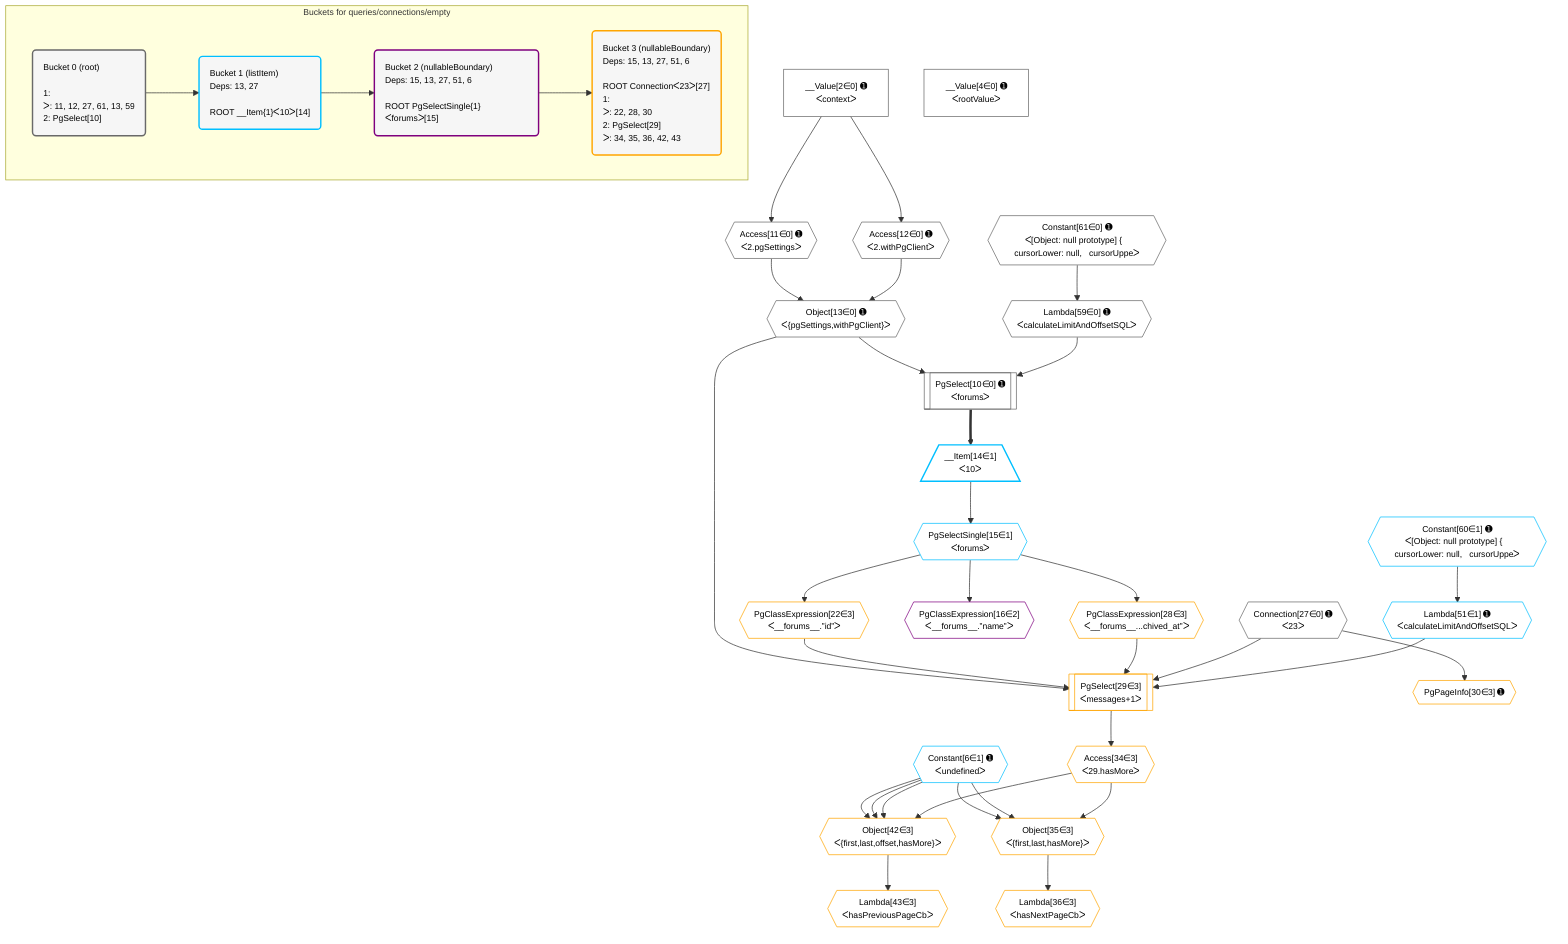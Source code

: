 %%{init: {'themeVariables': { 'fontSize': '12px'}}}%%
graph TD
    classDef path fill:#eee,stroke:#000,color:#000
    classDef plan fill:#fff,stroke-width:1px,color:#000
    classDef itemplan fill:#fff,stroke-width:2px,color:#000
    classDef unbatchedplan fill:#dff,stroke-width:1px,color:#000
    classDef sideeffectplan fill:#fcc,stroke-width:2px,color:#000
    classDef bucket fill:#f6f6f6,color:#000,stroke-width:2px,text-align:left


    %% plan dependencies
    PgSelect10[["PgSelect[10∈0] ➊<br />ᐸforumsᐳ"]]:::plan
    Object13{{"Object[13∈0] ➊<br />ᐸ{pgSettings,withPgClient}ᐳ"}}:::plan
    Lambda59{{"Lambda[59∈0] ➊<br />ᐸcalculateLimitAndOffsetSQLᐳ"}}:::plan
    Object13 & Lambda59 --> PgSelect10
    Access11{{"Access[11∈0] ➊<br />ᐸ2.pgSettingsᐳ"}}:::plan
    Access12{{"Access[12∈0] ➊<br />ᐸ2.withPgClientᐳ"}}:::plan
    Access11 & Access12 --> Object13
    __Value2["__Value[2∈0] ➊<br />ᐸcontextᐳ"]:::plan
    __Value2 --> Access11
    __Value2 --> Access12
    Constant61{{"Constant[61∈0] ➊<br />ᐸ[Object: null prototype] {   cursorLower: null,   cursorUppeᐳ"}}:::plan
    Constant61 --> Lambda59
    __Value4["__Value[4∈0] ➊<br />ᐸrootValueᐳ"]:::plan
    Connection27{{"Connection[27∈0] ➊<br />ᐸ23ᐳ"}}:::plan
    __Item14[/"__Item[14∈1]<br />ᐸ10ᐳ"\]:::itemplan
    PgSelect10 ==> __Item14
    PgSelectSingle15{{"PgSelectSingle[15∈1]<br />ᐸforumsᐳ"}}:::plan
    __Item14 --> PgSelectSingle15
    Lambda51{{"Lambda[51∈1] ➊<br />ᐸcalculateLimitAndOffsetSQLᐳ"}}:::plan
    Constant60{{"Constant[60∈1] ➊<br />ᐸ[Object: null prototype] {   cursorLower: null,   cursorUppeᐳ"}}:::plan
    Constant60 --> Lambda51
    Constant6{{"Constant[6∈1] ➊<br />ᐸundefinedᐳ"}}:::plan
    PgClassExpression16{{"PgClassExpression[16∈2]<br />ᐸ__forums__.”name”ᐳ"}}:::plan
    PgSelectSingle15 --> PgClassExpression16
    PgSelect29[["PgSelect[29∈3]<br />ᐸmessages+1ᐳ"]]:::plan
    PgClassExpression22{{"PgClassExpression[22∈3]<br />ᐸ__forums__.”id”ᐳ"}}:::plan
    PgClassExpression28{{"PgClassExpression[28∈3]<br />ᐸ__forums__...chived_at”ᐳ"}}:::plan
    Object13 & PgClassExpression22 & PgClassExpression28 & Connection27 & Lambda51 --> PgSelect29
    Object42{{"Object[42∈3]<br />ᐸ{first,last,offset,hasMore}ᐳ"}}:::plan
    Access34{{"Access[34∈3]<br />ᐸ29.hasMoreᐳ"}}:::plan
    Constant6 & Constant6 & Constant6 & Access34 --> Object42
    Object35{{"Object[35∈3]<br />ᐸ{first,last,hasMore}ᐳ"}}:::plan
    Constant6 & Constant6 & Access34 --> Object35
    PgSelectSingle15 --> PgClassExpression22
    PgSelectSingle15 --> PgClassExpression28
    PgPageInfo30{{"PgPageInfo[30∈3] ➊"}}:::plan
    Connection27 --> PgPageInfo30
    PgSelect29 --> Access34
    Lambda36{{"Lambda[36∈3]<br />ᐸhasNextPageCbᐳ"}}:::plan
    Object35 --> Lambda36
    Lambda43{{"Lambda[43∈3]<br />ᐸhasPreviousPageCbᐳ"}}:::plan
    Object42 --> Lambda43

    %% define steps

    subgraph "Buckets for queries/connections/empty"
    Bucket0("Bucket 0 (root)<br /><br />1: <br />ᐳ: 11, 12, 27, 61, 13, 59<br />2: PgSelect[10]"):::bucket
    classDef bucket0 stroke:#696969
    class Bucket0,__Value2,__Value4,PgSelect10,Access11,Access12,Object13,Connection27,Lambda59,Constant61 bucket0
    Bucket1("Bucket 1 (listItem)<br />Deps: 13, 27<br /><br />ROOT __Item{1}ᐸ10ᐳ[14]"):::bucket
    classDef bucket1 stroke:#00bfff
    class Bucket1,Constant6,__Item14,PgSelectSingle15,Lambda51,Constant60 bucket1
    Bucket2("Bucket 2 (nullableBoundary)<br />Deps: 15, 13, 27, 51, 6<br /><br />ROOT PgSelectSingle{1}ᐸforumsᐳ[15]"):::bucket
    classDef bucket2 stroke:#7f007f
    class Bucket2,PgClassExpression16 bucket2
    Bucket3("Bucket 3 (nullableBoundary)<br />Deps: 15, 13, 27, 51, 6<br /><br />ROOT Connectionᐸ23ᐳ[27]<br />1: <br />ᐳ: 22, 28, 30<br />2: PgSelect[29]<br />ᐳ: 34, 35, 36, 42, 43"):::bucket
    classDef bucket3 stroke:#ffa500
    class Bucket3,PgClassExpression22,PgClassExpression28,PgSelect29,PgPageInfo30,Access34,Object35,Lambda36,Object42,Lambda43 bucket3
    Bucket0 --> Bucket1
    Bucket1 --> Bucket2
    Bucket2 --> Bucket3
    end